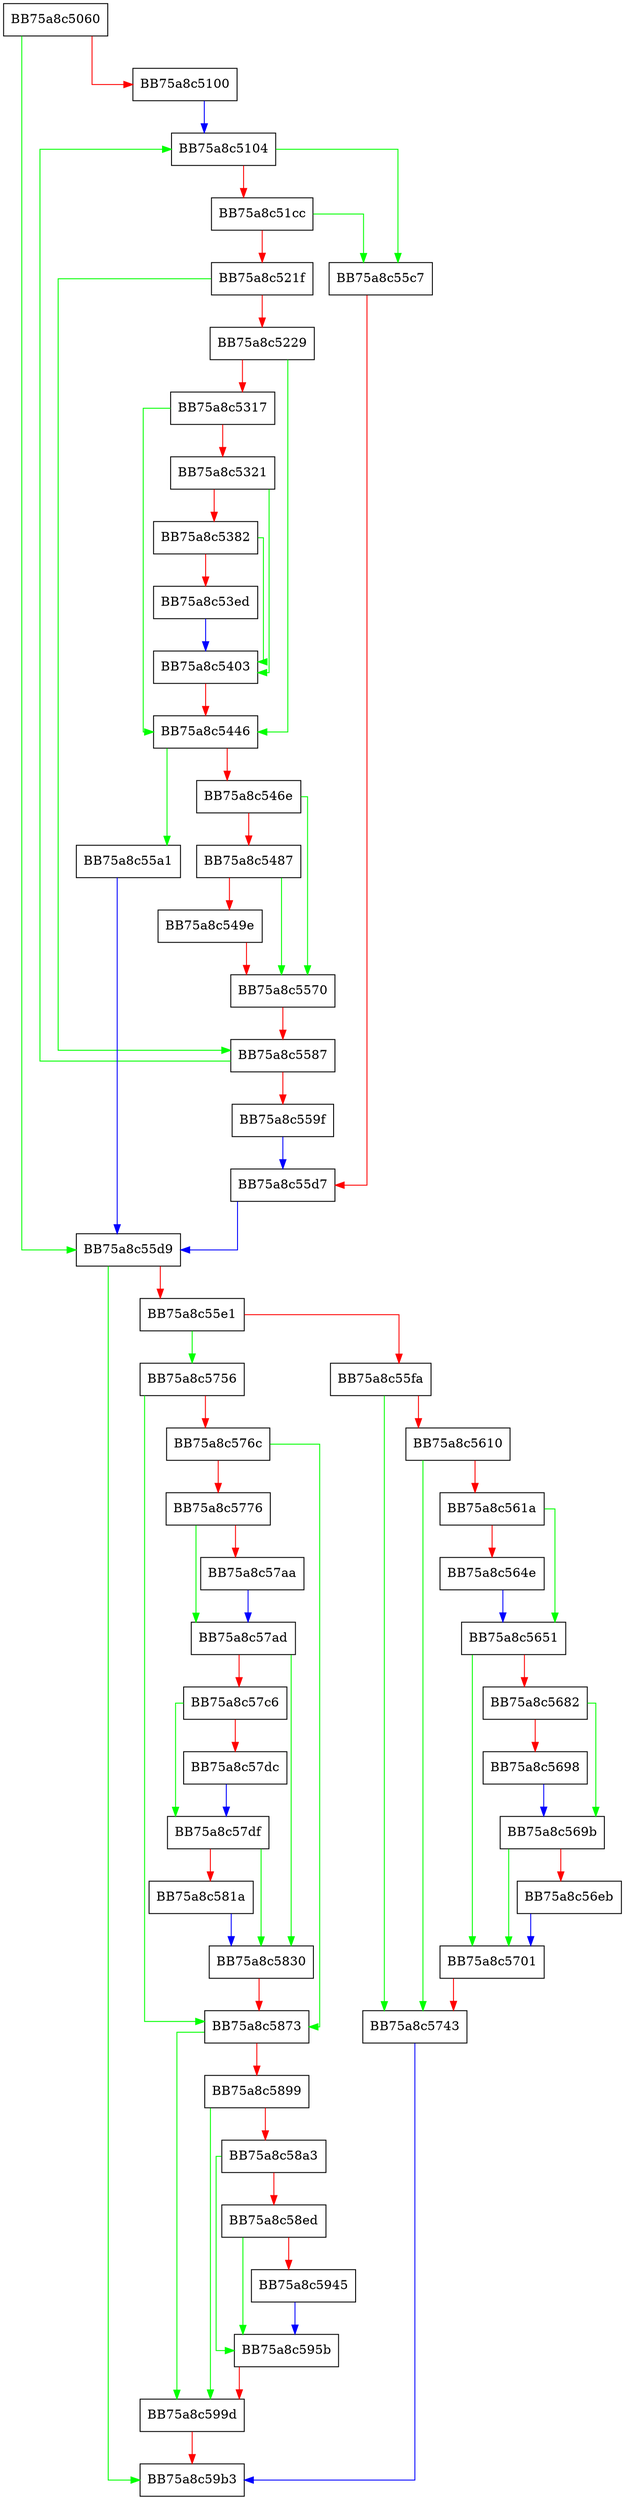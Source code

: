 digraph _get_profile_for_current_platform {
  node [shape="box"];
  graph [splines=ortho];
  BB75a8c5060 -> BB75a8c55d9 [color="green"];
  BB75a8c5060 -> BB75a8c5100 [color="red"];
  BB75a8c5100 -> BB75a8c5104 [color="blue"];
  BB75a8c5104 -> BB75a8c55c7 [color="green"];
  BB75a8c5104 -> BB75a8c51cc [color="red"];
  BB75a8c51cc -> BB75a8c55c7 [color="green"];
  BB75a8c51cc -> BB75a8c521f [color="red"];
  BB75a8c521f -> BB75a8c5587 [color="green"];
  BB75a8c521f -> BB75a8c5229 [color="red"];
  BB75a8c5229 -> BB75a8c5446 [color="green"];
  BB75a8c5229 -> BB75a8c5317 [color="red"];
  BB75a8c5317 -> BB75a8c5446 [color="green"];
  BB75a8c5317 -> BB75a8c5321 [color="red"];
  BB75a8c5321 -> BB75a8c5403 [color="green"];
  BB75a8c5321 -> BB75a8c5382 [color="red"];
  BB75a8c5382 -> BB75a8c5403 [color="green"];
  BB75a8c5382 -> BB75a8c53ed [color="red"];
  BB75a8c53ed -> BB75a8c5403 [color="blue"];
  BB75a8c5403 -> BB75a8c5446 [color="red"];
  BB75a8c5446 -> BB75a8c55a1 [color="green"];
  BB75a8c5446 -> BB75a8c546e [color="red"];
  BB75a8c546e -> BB75a8c5570 [color="green"];
  BB75a8c546e -> BB75a8c5487 [color="red"];
  BB75a8c5487 -> BB75a8c5570 [color="green"];
  BB75a8c5487 -> BB75a8c549e [color="red"];
  BB75a8c549e -> BB75a8c5570 [color="red"];
  BB75a8c5570 -> BB75a8c5587 [color="red"];
  BB75a8c5587 -> BB75a8c5104 [color="green"];
  BB75a8c5587 -> BB75a8c559f [color="red"];
  BB75a8c559f -> BB75a8c55d7 [color="blue"];
  BB75a8c55a1 -> BB75a8c55d9 [color="blue"];
  BB75a8c55c7 -> BB75a8c55d7 [color="red"];
  BB75a8c55d7 -> BB75a8c55d9 [color="blue"];
  BB75a8c55d9 -> BB75a8c59b3 [color="green"];
  BB75a8c55d9 -> BB75a8c55e1 [color="red"];
  BB75a8c55e1 -> BB75a8c5756 [color="green"];
  BB75a8c55e1 -> BB75a8c55fa [color="red"];
  BB75a8c55fa -> BB75a8c5743 [color="green"];
  BB75a8c55fa -> BB75a8c5610 [color="red"];
  BB75a8c5610 -> BB75a8c5743 [color="green"];
  BB75a8c5610 -> BB75a8c561a [color="red"];
  BB75a8c561a -> BB75a8c5651 [color="green"];
  BB75a8c561a -> BB75a8c564e [color="red"];
  BB75a8c564e -> BB75a8c5651 [color="blue"];
  BB75a8c5651 -> BB75a8c5701 [color="green"];
  BB75a8c5651 -> BB75a8c5682 [color="red"];
  BB75a8c5682 -> BB75a8c569b [color="green"];
  BB75a8c5682 -> BB75a8c5698 [color="red"];
  BB75a8c5698 -> BB75a8c569b [color="blue"];
  BB75a8c569b -> BB75a8c5701 [color="green"];
  BB75a8c569b -> BB75a8c56eb [color="red"];
  BB75a8c56eb -> BB75a8c5701 [color="blue"];
  BB75a8c5701 -> BB75a8c5743 [color="red"];
  BB75a8c5743 -> BB75a8c59b3 [color="blue"];
  BB75a8c5756 -> BB75a8c5873 [color="green"];
  BB75a8c5756 -> BB75a8c576c [color="red"];
  BB75a8c576c -> BB75a8c5873 [color="green"];
  BB75a8c576c -> BB75a8c5776 [color="red"];
  BB75a8c5776 -> BB75a8c57ad [color="green"];
  BB75a8c5776 -> BB75a8c57aa [color="red"];
  BB75a8c57aa -> BB75a8c57ad [color="blue"];
  BB75a8c57ad -> BB75a8c5830 [color="green"];
  BB75a8c57ad -> BB75a8c57c6 [color="red"];
  BB75a8c57c6 -> BB75a8c57df [color="green"];
  BB75a8c57c6 -> BB75a8c57dc [color="red"];
  BB75a8c57dc -> BB75a8c57df [color="blue"];
  BB75a8c57df -> BB75a8c5830 [color="green"];
  BB75a8c57df -> BB75a8c581a [color="red"];
  BB75a8c581a -> BB75a8c5830 [color="blue"];
  BB75a8c5830 -> BB75a8c5873 [color="red"];
  BB75a8c5873 -> BB75a8c599d [color="green"];
  BB75a8c5873 -> BB75a8c5899 [color="red"];
  BB75a8c5899 -> BB75a8c599d [color="green"];
  BB75a8c5899 -> BB75a8c58a3 [color="red"];
  BB75a8c58a3 -> BB75a8c595b [color="green"];
  BB75a8c58a3 -> BB75a8c58ed [color="red"];
  BB75a8c58ed -> BB75a8c595b [color="green"];
  BB75a8c58ed -> BB75a8c5945 [color="red"];
  BB75a8c5945 -> BB75a8c595b [color="blue"];
  BB75a8c595b -> BB75a8c599d [color="red"];
  BB75a8c599d -> BB75a8c59b3 [color="red"];
}